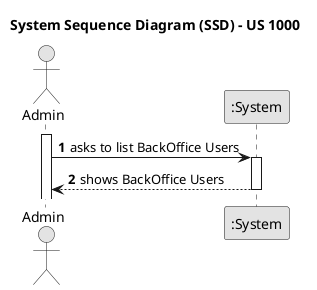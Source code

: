 @startuml
skinparam monochrome true
skinparam packageStyle rectangle
skinparam shadowing false

title System Sequence Diagram (SSD) - US 1000

autonumber

actor "Admin" as Admin
participant ":System" as System

activate Admin

    Admin -> System : asks to list BackOffice Users
    activate System

        System --> Admin : shows BackOffice Users
    deactivate System


@enduml